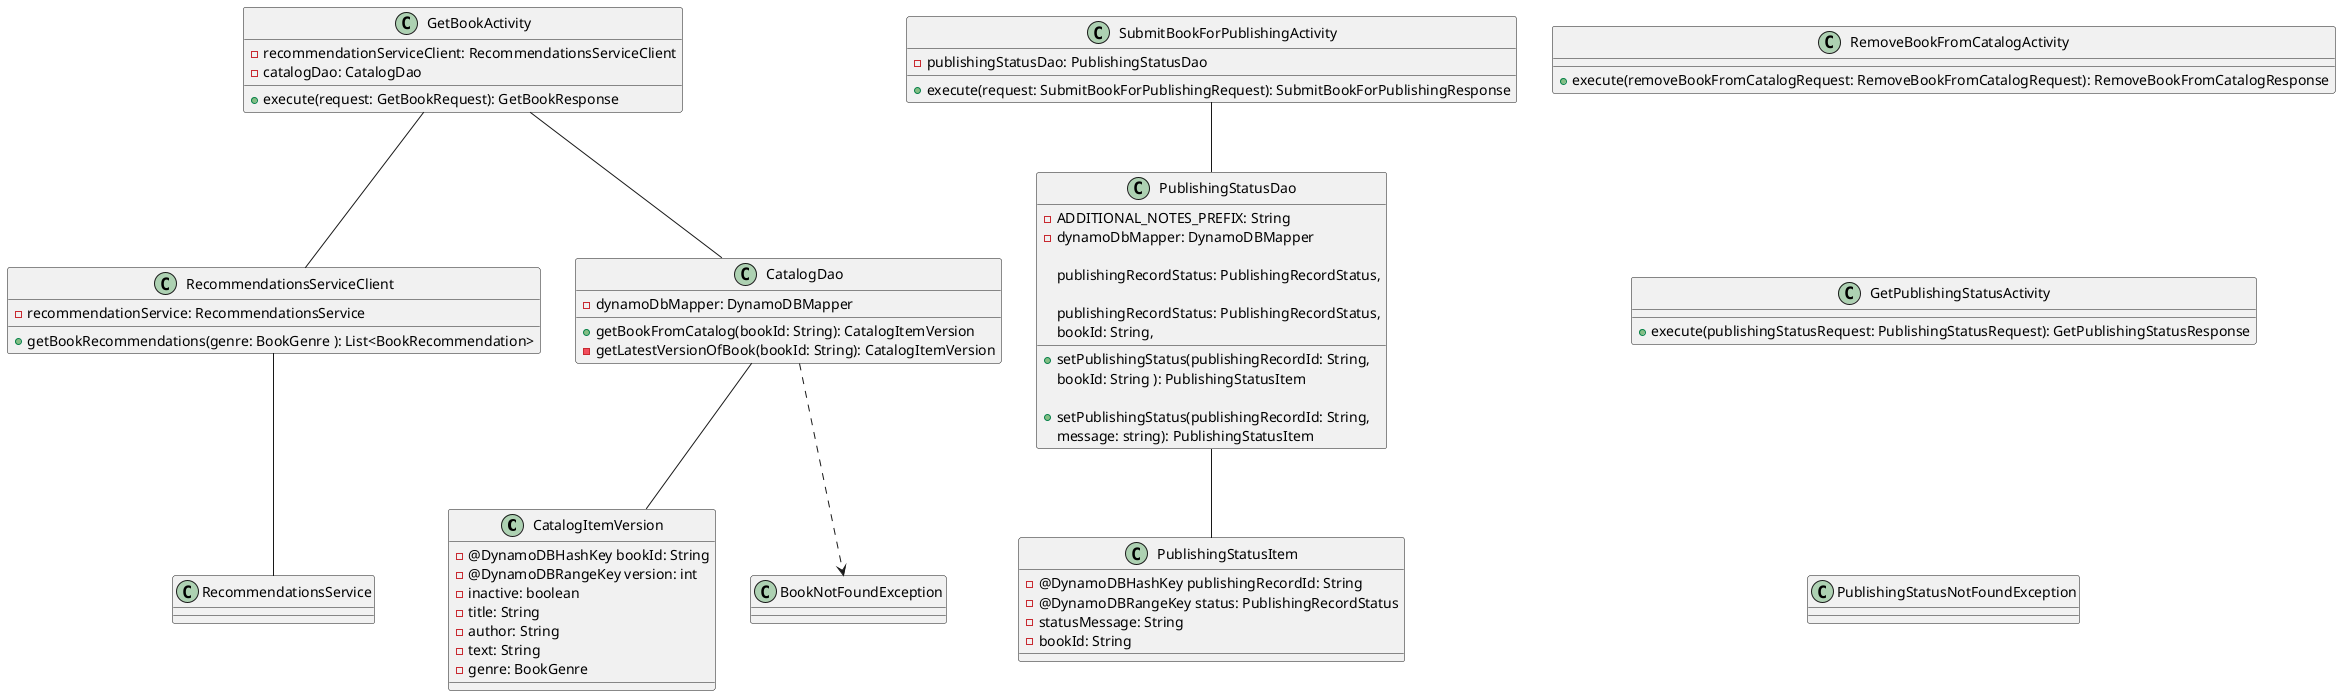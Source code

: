 @startuml

class CatalogItemVersion {
    - @DynamoDBHashKey bookId: String
    - @DynamoDBRangeKey version: int
    - inactive: boolean
    - title: String
    - author: String
    - text: String
    - genre: BookGenre
}

class PublishingStatusItem {
    - @DynamoDBHashKey publishingRecordId: String
    - @DynamoDBRangeKey status: PublishingRecordStatus
    - statusMessage: String
    - bookId: String
}

class GetBookActivity {
    - recommendationServiceClient: RecommendationsServiceClient
    - catalogDao: CatalogDao

    + execute(request: GetBookRequest): GetBookResponse
}



class SubmitBookForPublishingActivity {
    - publishingStatusDao: PublishingStatusDao

    + execute(request: SubmitBookForPublishingRequest): SubmitBookForPublishingResponse
}


class RecommendationsServiceClient {
    - recommendationService: RecommendationsService

    + getBookRecommendations(genre: BookGenre ): List<BookRecommendation>
}

together {
    class GetPublishingStatusActivity {
        + execute(publishingStatusRequest: PublishingStatusRequest): GetPublishingStatusResponse
    }

    class PublishingStatusNotFoundException {
    }

    class RemoveBookFromCatalogActivity {
        + execute(removeBookFromCatalogRequest: RemoveBookFromCatalogRequest): RemoveBookFromCatalogResponse
    }
}

together {
    class CatalogDao {
      - dynamoDbMapper: DynamoDBMapper

      + getBookFromCatalog(bookId: String): CatalogItemVersion
      - getLatestVersionOfBook(bookId: String): CatalogItemVersion
    }

    class PublishingStatusDao {
        - ADDITIONAL_NOTES_PREFIX: String
        - dynamoDbMapper: DynamoDBMapper

        + setPublishingStatus(publishingRecordId: String,
                              publishingRecordStatus: PublishingRecordStatus,
                              bookId: String ): PublishingStatusItem

        + setPublishingStatus(publishingRecordId: String,
                                  publishingRecordStatus: PublishingRecordStatus,
                                  bookId: String,
                                  message: string): PublishingStatusItem
    }
}
class BookNotFoundException {
}




GetBookActivity -- RecommendationsServiceClient
GetBookActivity -- CatalogDao
SubmitBookForPublishingActivity -- PublishingStatusDao
RecommendationsServiceClient -- RecommendationsService
CatalogDao -- CatalogItemVersion
PublishingStatusDao -- PublishingStatusItem
CatalogDao ..> BookNotFoundException

RemoveBookFromCatalogActivity -[hidden]- GetPublishingStatusActivity
GetPublishingStatusActivity -[hidden]- PublishingStatusNotFoundException

@enduml


































